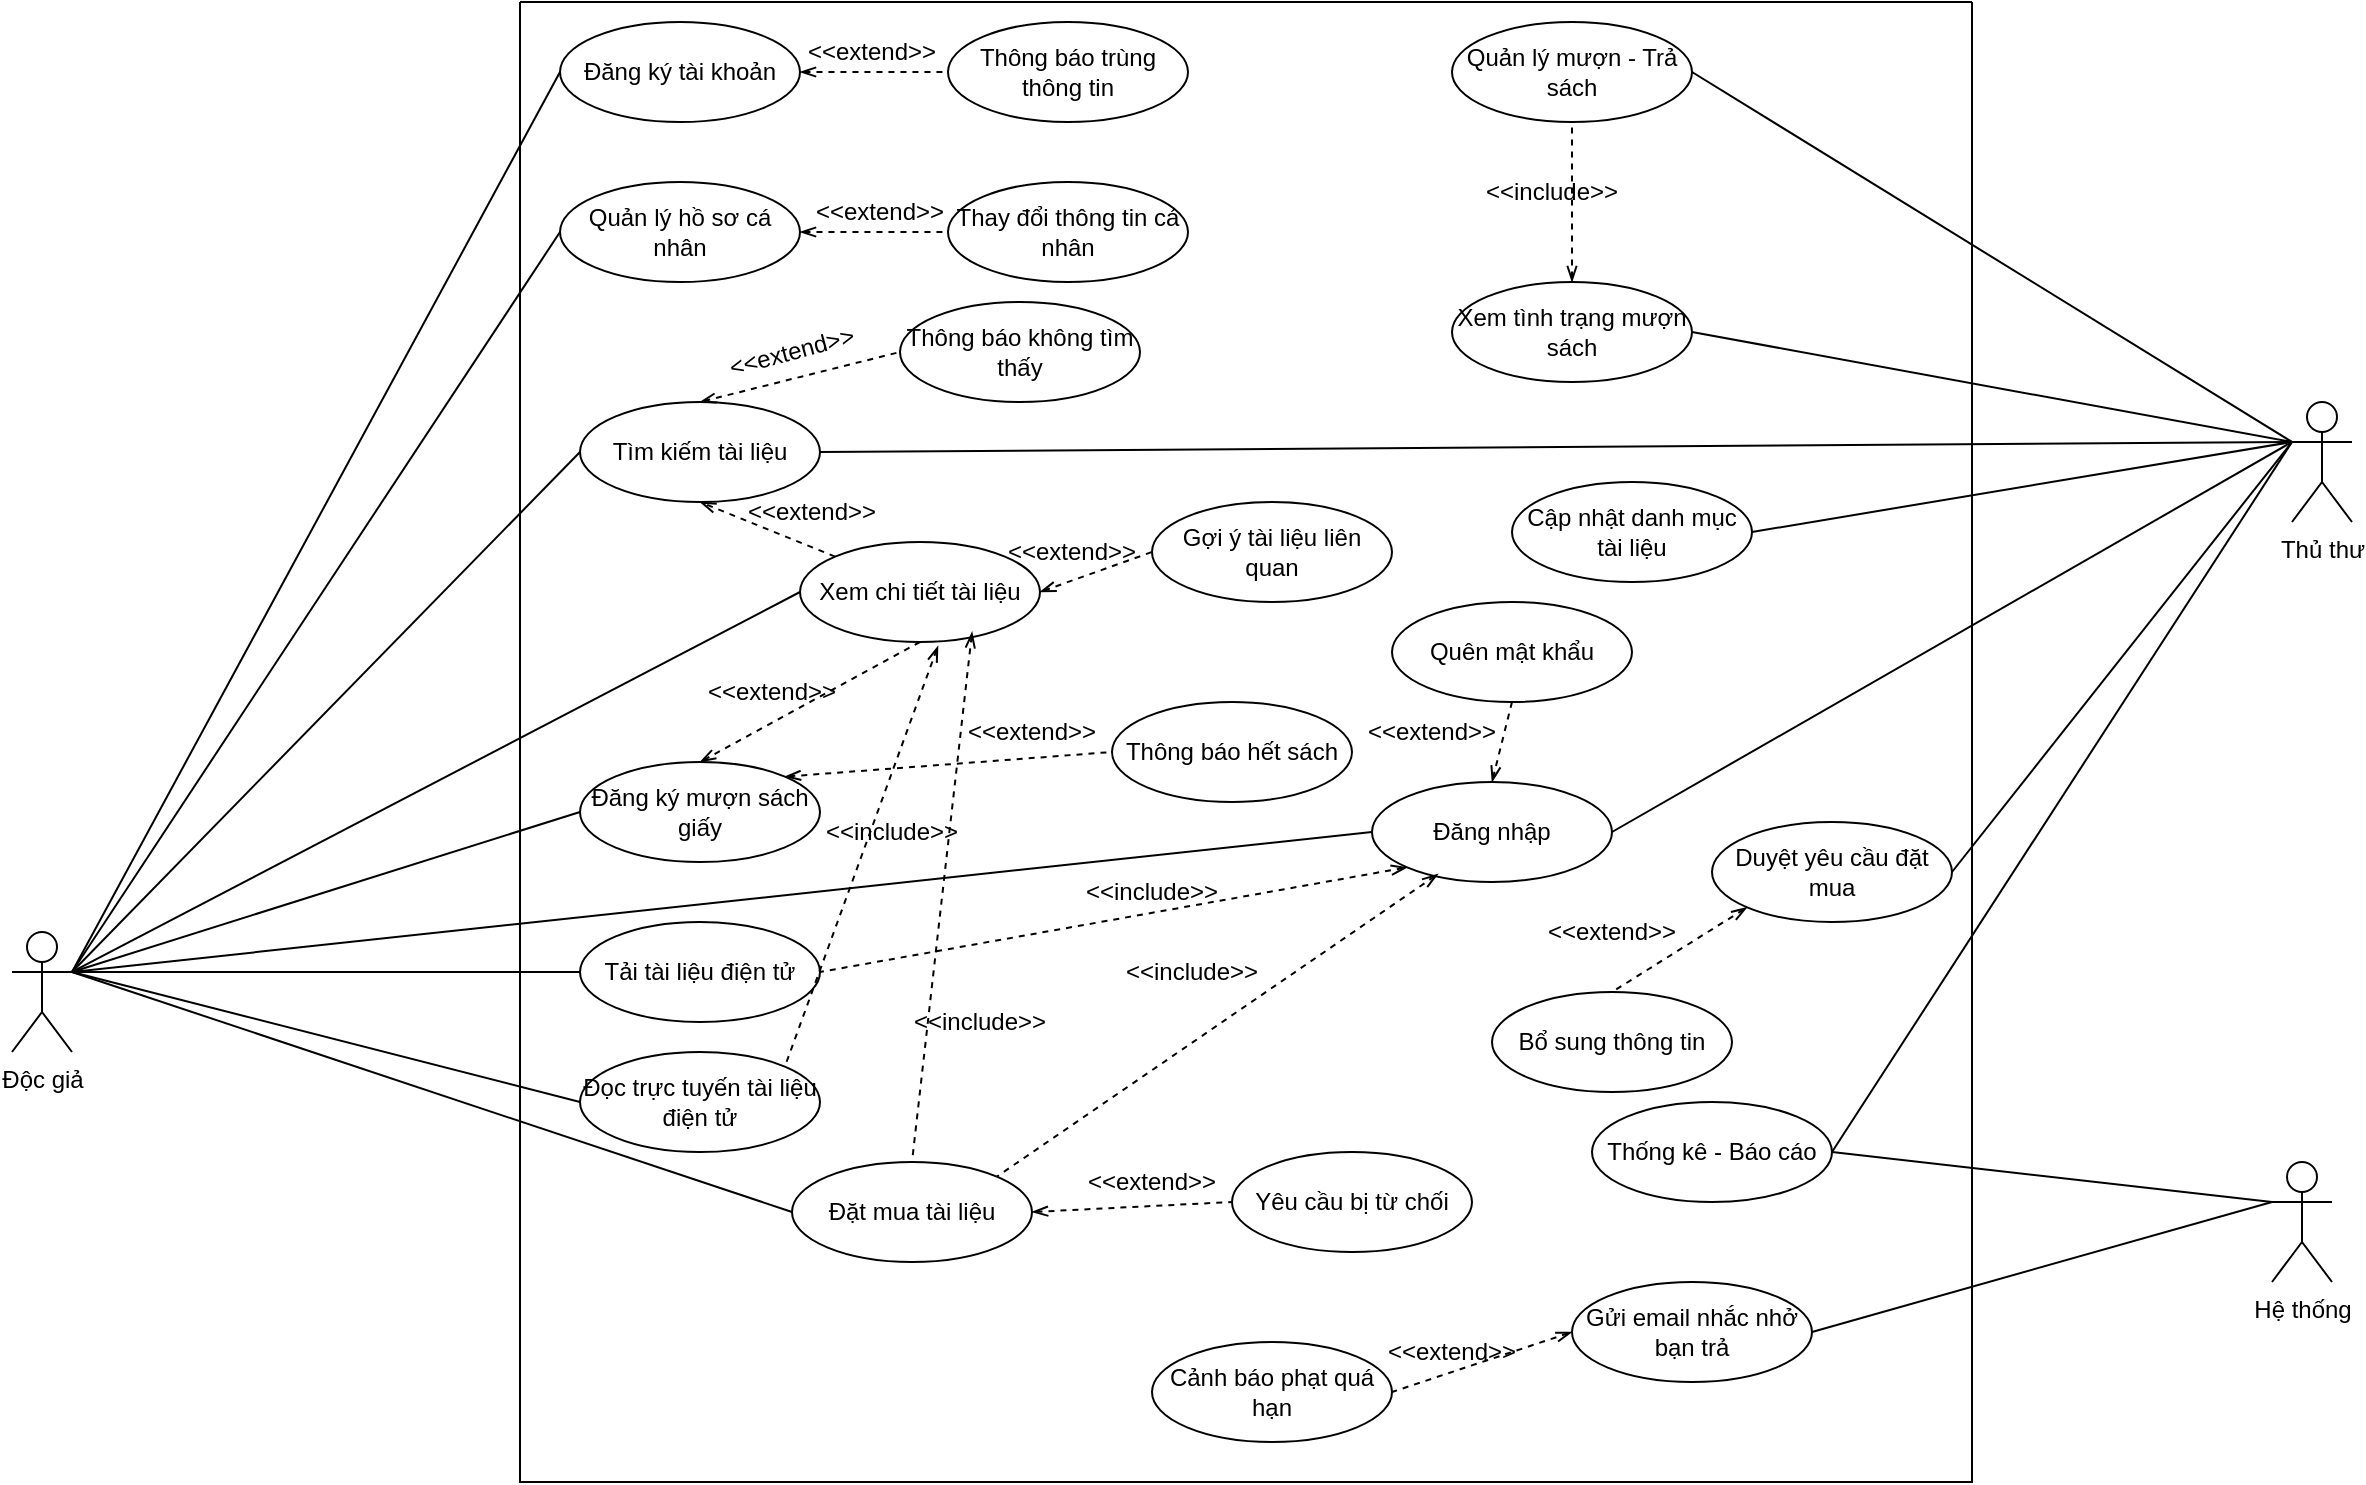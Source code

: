 <mxfile version="28.2.3">
  <diagram name="Trang-1" id="rn-aDboXYUXcxpTpMKXD">
    <mxGraphModel dx="2893" dy="811" grid="1" gridSize="10" guides="1" tooltips="1" connect="1" arrows="1" fold="1" page="1" pageScale="1" pageWidth="827" pageHeight="1169" math="0" shadow="0">
      <root>
        <mxCell id="0" />
        <mxCell id="1" parent="0" />
        <mxCell id="FvNyua4B0vI4wuUaa5z8-1" value="" style="swimlane;startSize=0;" vertex="1" parent="1">
          <mxGeometry x="104" y="30" width="726" height="740" as="geometry" />
        </mxCell>
        <mxCell id="FvNyua4B0vI4wuUaa5z8-2" value="Đăng ký tài khoản" style="ellipse;whiteSpace=wrap;html=1;" vertex="1" parent="FvNyua4B0vI4wuUaa5z8-1">
          <mxGeometry x="20" y="10" width="120" height="50" as="geometry" />
        </mxCell>
        <mxCell id="FvNyua4B0vI4wuUaa5z8-4" value="Quản lý hồ sơ cá nhân" style="ellipse;whiteSpace=wrap;html=1;" vertex="1" parent="FvNyua4B0vI4wuUaa5z8-1">
          <mxGeometry x="20" y="90" width="120" height="50" as="geometry" />
        </mxCell>
        <mxCell id="FvNyua4B0vI4wuUaa5z8-5" value="Tìm kiếm tài liệu" style="ellipse;whiteSpace=wrap;html=1;" vertex="1" parent="FvNyua4B0vI4wuUaa5z8-1">
          <mxGeometry x="30" y="200" width="120" height="50" as="geometry" />
        </mxCell>
        <mxCell id="FvNyua4B0vI4wuUaa5z8-6" value="Xem chi tiết tài liệu" style="ellipse;whiteSpace=wrap;html=1;" vertex="1" parent="FvNyua4B0vI4wuUaa5z8-1">
          <mxGeometry x="140" y="270" width="120" height="50" as="geometry" />
        </mxCell>
        <mxCell id="FvNyua4B0vI4wuUaa5z8-7" value="Đọc trực tuyến tài liệu điện tử" style="ellipse;whiteSpace=wrap;html=1;" vertex="1" parent="FvNyua4B0vI4wuUaa5z8-1">
          <mxGeometry x="30" y="525" width="120" height="50" as="geometry" />
        </mxCell>
        <mxCell id="FvNyua4B0vI4wuUaa5z8-8" value="Tải tài liệu điện tử" style="ellipse;whiteSpace=wrap;html=1;" vertex="1" parent="FvNyua4B0vI4wuUaa5z8-1">
          <mxGeometry x="30" y="460" width="120" height="50" as="geometry" />
        </mxCell>
        <mxCell id="FvNyua4B0vI4wuUaa5z8-9" value="Đăng ký mượn sách giấy" style="ellipse;whiteSpace=wrap;html=1;" vertex="1" parent="FvNyua4B0vI4wuUaa5z8-1">
          <mxGeometry x="30" y="380" width="120" height="50" as="geometry" />
        </mxCell>
        <mxCell id="FvNyua4B0vI4wuUaa5z8-10" value="Đặt mua tài liệu" style="ellipse;whiteSpace=wrap;html=1;" vertex="1" parent="FvNyua4B0vI4wuUaa5z8-1">
          <mxGeometry x="136" y="580" width="120" height="50" as="geometry" />
        </mxCell>
        <mxCell id="FvNyua4B0vI4wuUaa5z8-11" value="Quản lý mượn - Trả sách" style="ellipse;whiteSpace=wrap;html=1;" vertex="1" parent="FvNyua4B0vI4wuUaa5z8-1">
          <mxGeometry x="466" y="10" width="120" height="50" as="geometry" />
        </mxCell>
        <mxCell id="FvNyua4B0vI4wuUaa5z8-12" value="Cập nhật danh mục tài liệu" style="ellipse;whiteSpace=wrap;html=1;" vertex="1" parent="FvNyua4B0vI4wuUaa5z8-1">
          <mxGeometry x="496" y="240" width="120" height="50" as="geometry" />
        </mxCell>
        <mxCell id="FvNyua4B0vI4wuUaa5z8-13" value="Duyệt yêu cầu đặt mua" style="ellipse;whiteSpace=wrap;html=1;" vertex="1" parent="FvNyua4B0vI4wuUaa5z8-1">
          <mxGeometry x="596" y="410" width="120" height="50" as="geometry" />
        </mxCell>
        <mxCell id="FvNyua4B0vI4wuUaa5z8-15" value="Xem tình trạng mượn sách" style="ellipse;whiteSpace=wrap;html=1;" vertex="1" parent="FvNyua4B0vI4wuUaa5z8-1">
          <mxGeometry x="466" y="140" width="120" height="50" as="geometry" />
        </mxCell>
        <mxCell id="FvNyua4B0vI4wuUaa5z8-16" value="Gửi email nhắc nhở bạn trả" style="ellipse;whiteSpace=wrap;html=1;" vertex="1" parent="FvNyua4B0vI4wuUaa5z8-1">
          <mxGeometry x="526" y="640" width="120" height="50" as="geometry" />
        </mxCell>
        <mxCell id="FvNyua4B0vI4wuUaa5z8-17" value="Thống kê - Báo cáo" style="ellipse;whiteSpace=wrap;html=1;" vertex="1" parent="FvNyua4B0vI4wuUaa5z8-1">
          <mxGeometry x="536" y="550" width="120" height="50" as="geometry" />
        </mxCell>
        <mxCell id="FvNyua4B0vI4wuUaa5z8-41" value="" style="endArrow=openThin;dashed=1;html=1;strokeWidth=1;rounded=0;entryX=0.5;entryY=1;entryDx=0;entryDy=0;exitX=0;exitY=0;exitDx=0;exitDy=0;endFill=0;startArrow=none;startFill=0;" edge="1" parent="FvNyua4B0vI4wuUaa5z8-1" source="FvNyua4B0vI4wuUaa5z8-6" target="FvNyua4B0vI4wuUaa5z8-5">
          <mxGeometry width="50" height="50" relative="1" as="geometry">
            <mxPoint x="280" y="440" as="sourcePoint" />
            <mxPoint x="330" y="390" as="targetPoint" />
          </mxGeometry>
        </mxCell>
        <mxCell id="FvNyua4B0vI4wuUaa5z8-47" value="" style="endArrow=openThin;dashed=1;html=1;strokeWidth=1;rounded=0;entryX=0.5;entryY=0;entryDx=0;entryDy=0;exitX=0.5;exitY=1;exitDx=0;exitDy=0;endFill=0;startArrow=none;startFill=0;" edge="1" parent="FvNyua4B0vI4wuUaa5z8-1" source="FvNyua4B0vI4wuUaa5z8-6" target="FvNyua4B0vI4wuUaa5z8-9">
          <mxGeometry width="50" height="50" relative="1" as="geometry">
            <mxPoint x="348" y="189" as="sourcePoint" />
            <mxPoint x="180" y="765" as="targetPoint" />
          </mxGeometry>
        </mxCell>
        <mxCell id="FvNyua4B0vI4wuUaa5z8-49" value="Thông báo trùng thông tin" style="ellipse;whiteSpace=wrap;html=1;" vertex="1" parent="FvNyua4B0vI4wuUaa5z8-1">
          <mxGeometry x="214" y="10" width="120" height="50" as="geometry" />
        </mxCell>
        <mxCell id="FvNyua4B0vI4wuUaa5z8-50" value="" style="endArrow=none;dashed=1;html=1;strokeWidth=1;rounded=0;entryX=0;entryY=0.5;entryDx=0;entryDy=0;exitX=1;exitY=0.5;exitDx=0;exitDy=0;endFill=0;startArrow=openThin;startFill=0;" edge="1" parent="FvNyua4B0vI4wuUaa5z8-1" source="FvNyua4B0vI4wuUaa5z8-2" target="FvNyua4B0vI4wuUaa5z8-49">
          <mxGeometry width="50" height="50" relative="1" as="geometry">
            <mxPoint x="330" y="190" as="sourcePoint" />
            <mxPoint x="180" y="585" as="targetPoint" />
          </mxGeometry>
        </mxCell>
        <mxCell id="FvNyua4B0vI4wuUaa5z8-51" value="Quên mật khẩu" style="ellipse;whiteSpace=wrap;html=1;" vertex="1" parent="FvNyua4B0vI4wuUaa5z8-1">
          <mxGeometry x="436" y="300" width="120" height="50" as="geometry" />
        </mxCell>
        <mxCell id="FvNyua4B0vI4wuUaa5z8-53" value="Thay đổi thông tin cá nhân" style="ellipse;whiteSpace=wrap;html=1;" vertex="1" parent="FvNyua4B0vI4wuUaa5z8-1">
          <mxGeometry x="214" y="90" width="120" height="50" as="geometry" />
        </mxCell>
        <mxCell id="FvNyua4B0vI4wuUaa5z8-54" value="" style="endArrow=none;dashed=1;html=1;strokeWidth=1;rounded=0;entryX=0;entryY=0.5;entryDx=0;entryDy=0;exitX=1;exitY=0.5;exitDx=0;exitDy=0;endFill=0;startArrow=openThin;startFill=0;" edge="1" parent="FvNyua4B0vI4wuUaa5z8-1" source="FvNyua4B0vI4wuUaa5z8-4" target="FvNyua4B0vI4wuUaa5z8-53">
          <mxGeometry width="50" height="50" relative="1" as="geometry">
            <mxPoint x="150" y="45" as="sourcePoint" />
            <mxPoint x="224" y="45" as="targetPoint" />
          </mxGeometry>
        </mxCell>
        <mxCell id="FvNyua4B0vI4wuUaa5z8-55" value="Thông báo không tìm thấy" style="ellipse;whiteSpace=wrap;html=1;" vertex="1" parent="FvNyua4B0vI4wuUaa5z8-1">
          <mxGeometry x="190" y="150" width="120" height="50" as="geometry" />
        </mxCell>
        <mxCell id="FvNyua4B0vI4wuUaa5z8-56" value="" style="endArrow=none;dashed=1;html=1;strokeWidth=1;rounded=0;entryX=0;entryY=0.5;entryDx=0;entryDy=0;exitX=0.5;exitY=0;exitDx=0;exitDy=0;endFill=0;startArrow=openThin;startFill=0;" edge="1" parent="FvNyua4B0vI4wuUaa5z8-1" source="FvNyua4B0vI4wuUaa5z8-5" target="FvNyua4B0vI4wuUaa5z8-55">
          <mxGeometry width="50" height="50" relative="1" as="geometry">
            <mxPoint x="150" y="45" as="sourcePoint" />
            <mxPoint x="224" y="45" as="targetPoint" />
          </mxGeometry>
        </mxCell>
        <mxCell id="FvNyua4B0vI4wuUaa5z8-57" value="Gợi ý tài liệu liên quan" style="ellipse;whiteSpace=wrap;html=1;" vertex="1" parent="FvNyua4B0vI4wuUaa5z8-1">
          <mxGeometry x="316" y="250" width="120" height="50" as="geometry" />
        </mxCell>
        <mxCell id="FvNyua4B0vI4wuUaa5z8-58" value="" style="endArrow=none;dashed=1;html=1;strokeWidth=1;rounded=0;entryX=0;entryY=0.5;entryDx=0;entryDy=0;exitX=1;exitY=0.5;exitDx=0;exitDy=0;endFill=0;startArrow=openThin;startFill=0;" edge="1" parent="FvNyua4B0vI4wuUaa5z8-1" source="FvNyua4B0vI4wuUaa5z8-6" target="FvNyua4B0vI4wuUaa5z8-57">
          <mxGeometry width="50" height="50" relative="1" as="geometry">
            <mxPoint x="100" y="210" as="sourcePoint" />
            <mxPoint x="200" y="185" as="targetPoint" />
          </mxGeometry>
        </mxCell>
        <mxCell id="FvNyua4B0vI4wuUaa5z8-3" value="Đăng nhập" style="ellipse;whiteSpace=wrap;html=1;" vertex="1" parent="FvNyua4B0vI4wuUaa5z8-1">
          <mxGeometry x="426" y="390" width="120" height="50" as="geometry" />
        </mxCell>
        <mxCell id="FvNyua4B0vI4wuUaa5z8-43" value="" style="endArrow=none;dashed=1;html=1;strokeWidth=1;rounded=0;entryX=1;entryY=0.5;entryDx=0;entryDy=0;exitX=0;exitY=1;exitDx=0;exitDy=0;endFill=0;startArrow=openThin;startFill=0;" edge="1" parent="FvNyua4B0vI4wuUaa5z8-1" source="FvNyua4B0vI4wuUaa5z8-3" target="FvNyua4B0vI4wuUaa5z8-8">
          <mxGeometry width="50" height="50" relative="1" as="geometry">
            <mxPoint x="120" y="400" as="sourcePoint" />
            <mxPoint x="120" y="330" as="targetPoint" />
          </mxGeometry>
        </mxCell>
        <mxCell id="FvNyua4B0vI4wuUaa5z8-45" value="" style="endArrow=none;dashed=1;html=1;strokeWidth=1;rounded=0;entryX=1;entryY=0;entryDx=0;entryDy=0;exitX=0.275;exitY=0.92;exitDx=0;exitDy=0;endFill=0;startArrow=openThin;startFill=0;exitPerimeter=0;" edge="1" parent="FvNyua4B0vI4wuUaa5z8-1" source="FvNyua4B0vI4wuUaa5z8-3" target="FvNyua4B0vI4wuUaa5z8-10">
          <mxGeometry width="50" height="50" relative="1" as="geometry">
            <mxPoint x="330" y="190" as="sourcePoint" />
            <mxPoint x="180" y="585" as="targetPoint" />
          </mxGeometry>
        </mxCell>
        <mxCell id="FvNyua4B0vI4wuUaa5z8-52" value="" style="endArrow=none;dashed=1;html=1;strokeWidth=1;rounded=0;entryX=0.5;entryY=1;entryDx=0;entryDy=0;exitX=0.5;exitY=0;exitDx=0;exitDy=0;endFill=0;startArrow=openThin;startFill=0;" edge="1" parent="FvNyua4B0vI4wuUaa5z8-1" source="FvNyua4B0vI4wuUaa5z8-3" target="FvNyua4B0vI4wuUaa5z8-51">
          <mxGeometry width="50" height="50" relative="1" as="geometry">
            <mxPoint x="180" y="95" as="sourcePoint" />
            <mxPoint x="240" y="45" as="targetPoint" />
          </mxGeometry>
        </mxCell>
        <mxCell id="FvNyua4B0vI4wuUaa5z8-59" value="Thông báo hết sách" style="ellipse;whiteSpace=wrap;html=1;" vertex="1" parent="FvNyua4B0vI4wuUaa5z8-1">
          <mxGeometry x="296" y="350" width="120" height="50" as="geometry" />
        </mxCell>
        <mxCell id="FvNyua4B0vI4wuUaa5z8-60" value="" style="endArrow=none;dashed=1;html=1;strokeWidth=1;rounded=0;entryX=0;entryY=0.5;entryDx=0;entryDy=0;exitX=1;exitY=0;exitDx=0;exitDy=0;endFill=0;startArrow=openThin;startFill=0;" edge="1" parent="FvNyua4B0vI4wuUaa5z8-1" source="FvNyua4B0vI4wuUaa5z8-9" target="FvNyua4B0vI4wuUaa5z8-59">
          <mxGeometry width="50" height="50" relative="1" as="geometry">
            <mxPoint x="100" y="210" as="sourcePoint" />
            <mxPoint x="200" y="185" as="targetPoint" />
          </mxGeometry>
        </mxCell>
        <mxCell id="FvNyua4B0vI4wuUaa5z8-61" value="Yêu cầu bị từ chối" style="ellipse;whiteSpace=wrap;html=1;" vertex="1" parent="FvNyua4B0vI4wuUaa5z8-1">
          <mxGeometry x="356" y="575" width="120" height="50" as="geometry" />
        </mxCell>
        <mxCell id="FvNyua4B0vI4wuUaa5z8-62" value="" style="endArrow=none;dashed=1;html=1;strokeWidth=1;rounded=0;entryX=0;entryY=0.5;entryDx=0;entryDy=0;exitX=1;exitY=0.5;exitDx=0;exitDy=0;endFill=0;startArrow=openThin;startFill=0;" edge="1" parent="FvNyua4B0vI4wuUaa5z8-1" source="FvNyua4B0vI4wuUaa5z8-10" target="FvNyua4B0vI4wuUaa5z8-61">
          <mxGeometry width="50" height="50" relative="1" as="geometry">
            <mxPoint x="130" y="420" as="sourcePoint" />
            <mxPoint x="210" y="475" as="targetPoint" />
          </mxGeometry>
        </mxCell>
        <mxCell id="FvNyua4B0vI4wuUaa5z8-63" value="" style="endArrow=none;dashed=1;html=1;strokeWidth=1;rounded=0;entryX=0.5;entryY=1;entryDx=0;entryDy=0;exitX=0.5;exitY=0;exitDx=0;exitDy=0;endFill=0;startArrow=openThin;startFill=0;" edge="1" parent="FvNyua4B0vI4wuUaa5z8-1" source="FvNyua4B0vI4wuUaa5z8-15" target="FvNyua4B0vI4wuUaa5z8-11">
          <mxGeometry width="50" height="50" relative="1" as="geometry">
            <mxPoint x="168" y="287" as="sourcePoint" />
            <mxPoint x="100" y="260" as="targetPoint" />
          </mxGeometry>
        </mxCell>
        <mxCell id="FvNyua4B0vI4wuUaa5z8-64" value="Bổ sung thông tin" style="ellipse;whiteSpace=wrap;html=1;" vertex="1" parent="FvNyua4B0vI4wuUaa5z8-1">
          <mxGeometry x="486" y="495" width="120" height="50" as="geometry" />
        </mxCell>
        <mxCell id="FvNyua4B0vI4wuUaa5z8-65" value="" style="endArrow=none;dashed=1;html=1;strokeWidth=1;rounded=0;entryX=0.5;entryY=0;entryDx=0;entryDy=0;exitX=0;exitY=1;exitDx=0;exitDy=0;endFill=0;startArrow=openThin;startFill=0;" edge="1" parent="FvNyua4B0vI4wuUaa5z8-1" source="FvNyua4B0vI4wuUaa5z8-13" target="FvNyua4B0vI4wuUaa5z8-64">
          <mxGeometry width="50" height="50" relative="1" as="geometry">
            <mxPoint x="391" y="439" as="sourcePoint" />
            <mxPoint x="138" y="617" as="targetPoint" />
          </mxGeometry>
        </mxCell>
        <mxCell id="FvNyua4B0vI4wuUaa5z8-66" value="Cảnh báo phạt quá hạn" style="ellipse;whiteSpace=wrap;html=1;" vertex="1" parent="FvNyua4B0vI4wuUaa5z8-1">
          <mxGeometry x="316" y="670" width="120" height="50" as="geometry" />
        </mxCell>
        <mxCell id="FvNyua4B0vI4wuUaa5z8-67" value="" style="endArrow=none;dashed=1;html=1;strokeWidth=1;rounded=0;entryX=1;entryY=0.5;entryDx=0;entryDy=0;exitX=0;exitY=0.5;exitDx=0;exitDy=0;endFill=0;startArrow=openThin;startFill=0;" edge="1" parent="FvNyua4B0vI4wuUaa5z8-1" source="FvNyua4B0vI4wuUaa5z8-16" target="FvNyua4B0vI4wuUaa5z8-66">
          <mxGeometry width="50" height="50" relative="1" as="geometry">
            <mxPoint x="391" y="439" as="sourcePoint" />
            <mxPoint x="138" y="617" as="targetPoint" />
          </mxGeometry>
        </mxCell>
        <mxCell id="FvNyua4B0vI4wuUaa5z8-68" value="&amp;lt;&amp;lt;extend&amp;gt;&amp;gt;" style="text;html=1;align=center;verticalAlign=middle;whiteSpace=wrap;rounded=0;" vertex="1" parent="FvNyua4B0vI4wuUaa5z8-1">
          <mxGeometry x="146" y="10" width="60" height="30" as="geometry" />
        </mxCell>
        <mxCell id="FvNyua4B0vI4wuUaa5z8-69" value="&amp;lt;&amp;lt;extend&amp;gt;&amp;gt;" style="text;html=1;align=center;verticalAlign=middle;whiteSpace=wrap;rounded=0;" vertex="1" parent="FvNyua4B0vI4wuUaa5z8-1">
          <mxGeometry x="150" y="90" width="60" height="30" as="geometry" />
        </mxCell>
        <mxCell id="FvNyua4B0vI4wuUaa5z8-70" value="&amp;lt;&amp;lt;extend&amp;gt;&amp;gt;" style="text;html=1;align=center;verticalAlign=middle;whiteSpace=wrap;rounded=0;rotation=-15;" vertex="1" parent="FvNyua4B0vI4wuUaa5z8-1">
          <mxGeometry x="106" y="160" width="60" height="30" as="geometry" />
        </mxCell>
        <mxCell id="FvNyua4B0vI4wuUaa5z8-71" value="&amp;lt;&amp;lt;extend&amp;gt;&amp;gt;" style="text;html=1;align=center;verticalAlign=middle;whiteSpace=wrap;rounded=0;rotation=0;" vertex="1" parent="FvNyua4B0vI4wuUaa5z8-1">
          <mxGeometry x="116" y="240" width="60" height="30" as="geometry" />
        </mxCell>
        <mxCell id="FvNyua4B0vI4wuUaa5z8-72" value="&amp;lt;&amp;lt;extend&amp;gt;&amp;gt;" style="text;html=1;align=center;verticalAlign=middle;whiteSpace=wrap;rounded=0;rotation=0;" vertex="1" parent="FvNyua4B0vI4wuUaa5z8-1">
          <mxGeometry x="246" y="260" width="60" height="30" as="geometry" />
        </mxCell>
        <mxCell id="FvNyua4B0vI4wuUaa5z8-73" value="&amp;lt;&amp;lt;extend&amp;gt;&amp;gt;" style="text;html=1;align=center;verticalAlign=middle;whiteSpace=wrap;rounded=0;rotation=0;" vertex="1" parent="FvNyua4B0vI4wuUaa5z8-1">
          <mxGeometry x="96" y="330" width="60" height="30" as="geometry" />
        </mxCell>
        <mxCell id="FvNyua4B0vI4wuUaa5z8-74" value="&amp;lt;&amp;lt;extend&amp;gt;&amp;gt;" style="text;html=1;align=center;verticalAlign=middle;whiteSpace=wrap;rounded=0;rotation=0;" vertex="1" parent="FvNyua4B0vI4wuUaa5z8-1">
          <mxGeometry x="226" y="350" width="60" height="30" as="geometry" />
        </mxCell>
        <mxCell id="FvNyua4B0vI4wuUaa5z8-75" value="&amp;lt;&amp;lt;extend&amp;gt;&amp;gt;" style="text;html=1;align=center;verticalAlign=middle;whiteSpace=wrap;rounded=0;rotation=0;" vertex="1" parent="FvNyua4B0vI4wuUaa5z8-1">
          <mxGeometry x="426" y="350" width="60" height="30" as="geometry" />
        </mxCell>
        <mxCell id="FvNyua4B0vI4wuUaa5z8-76" value="&amp;lt;&amp;lt;extend&amp;gt;&amp;gt;" style="text;html=1;align=center;verticalAlign=middle;whiteSpace=wrap;rounded=0;rotation=0;" vertex="1" parent="FvNyua4B0vI4wuUaa5z8-1">
          <mxGeometry x="516" y="450" width="60" height="30" as="geometry" />
        </mxCell>
        <mxCell id="FvNyua4B0vI4wuUaa5z8-77" value="&amp;lt;&amp;lt;extend&amp;gt;&amp;gt;" style="text;html=1;align=center;verticalAlign=middle;whiteSpace=wrap;rounded=0;rotation=0;" vertex="1" parent="FvNyua4B0vI4wuUaa5z8-1">
          <mxGeometry x="286" y="575" width="60" height="30" as="geometry" />
        </mxCell>
        <mxCell id="FvNyua4B0vI4wuUaa5z8-78" value="&amp;lt;&amp;lt;extend&amp;gt;&amp;gt;" style="text;html=1;align=center;verticalAlign=middle;whiteSpace=wrap;rounded=0;rotation=0;" vertex="1" parent="FvNyua4B0vI4wuUaa5z8-1">
          <mxGeometry x="436" y="660" width="60" height="30" as="geometry" />
        </mxCell>
        <mxCell id="FvNyua4B0vI4wuUaa5z8-80" value="&amp;lt;&amp;lt;include&amp;gt;&amp;gt;" style="text;html=1;align=center;verticalAlign=middle;whiteSpace=wrap;rounded=0;" vertex="1" parent="FvNyua4B0vI4wuUaa5z8-1">
          <mxGeometry x="286" y="430" width="60" height="30" as="geometry" />
        </mxCell>
        <mxCell id="FvNyua4B0vI4wuUaa5z8-81" value="&amp;lt;&amp;lt;include&amp;gt;&amp;gt;" style="text;html=1;align=center;verticalAlign=middle;whiteSpace=wrap;rounded=0;" vertex="1" parent="FvNyua4B0vI4wuUaa5z8-1">
          <mxGeometry x="306" y="470" width="60" height="30" as="geometry" />
        </mxCell>
        <mxCell id="FvNyua4B0vI4wuUaa5z8-82" value="&amp;lt;&amp;lt;include&amp;gt;&amp;gt;" style="text;html=1;align=center;verticalAlign=middle;whiteSpace=wrap;rounded=0;" vertex="1" parent="FvNyua4B0vI4wuUaa5z8-1">
          <mxGeometry x="486" y="80" width="60" height="30" as="geometry" />
        </mxCell>
        <mxCell id="FvNyua4B0vI4wuUaa5z8-83" value="" style="endArrow=none;dashed=1;html=1;strokeWidth=1;rounded=0;entryX=1;entryY=0;entryDx=0;entryDy=0;exitX=0.575;exitY=1.04;exitDx=0;exitDy=0;endFill=0;startArrow=openThin;startFill=0;exitPerimeter=0;" edge="1" parent="FvNyua4B0vI4wuUaa5z8-1" source="FvNyua4B0vI4wuUaa5z8-6" target="FvNyua4B0vI4wuUaa5z8-7">
          <mxGeometry width="50" height="50" relative="1" as="geometry">
            <mxPoint x="391" y="439" as="sourcePoint" />
            <mxPoint x="138" y="617" as="targetPoint" />
          </mxGeometry>
        </mxCell>
        <mxCell id="FvNyua4B0vI4wuUaa5z8-84" value="&amp;lt;&amp;lt;include&amp;gt;&amp;gt;" style="text;html=1;align=center;verticalAlign=middle;whiteSpace=wrap;rounded=0;" vertex="1" parent="FvNyua4B0vI4wuUaa5z8-1">
          <mxGeometry x="156" y="400" width="60" height="30" as="geometry" />
        </mxCell>
        <mxCell id="FvNyua4B0vI4wuUaa5z8-86" value="" style="endArrow=none;dashed=1;html=1;strokeWidth=1;rounded=0;entryX=0.5;entryY=0;entryDx=0;entryDy=0;exitX=0.717;exitY=0.9;exitDx=0;exitDy=0;endFill=0;startArrow=openThin;startFill=0;exitPerimeter=0;" edge="1" parent="FvNyua4B0vI4wuUaa5z8-1" source="FvNyua4B0vI4wuUaa5z8-6" target="FvNyua4B0vI4wuUaa5z8-10">
          <mxGeometry width="50" height="50" relative="1" as="geometry">
            <mxPoint x="219" y="332" as="sourcePoint" />
            <mxPoint x="142" y="542" as="targetPoint" />
          </mxGeometry>
        </mxCell>
        <mxCell id="FvNyua4B0vI4wuUaa5z8-87" value="&amp;lt;&amp;lt;include&amp;gt;&amp;gt;" style="text;html=1;align=center;verticalAlign=middle;whiteSpace=wrap;rounded=0;" vertex="1" parent="FvNyua4B0vI4wuUaa5z8-1">
          <mxGeometry x="200" y="495" width="60" height="30" as="geometry" />
        </mxCell>
        <mxCell id="FvNyua4B0vI4wuUaa5z8-18" value="Độc giả" style="shape=umlActor;verticalLabelPosition=bottom;verticalAlign=top;html=1;outlineConnect=0;" vertex="1" parent="1">
          <mxGeometry x="-150" y="495" width="30" height="60" as="geometry" />
        </mxCell>
        <mxCell id="FvNyua4B0vI4wuUaa5z8-19" value="" style="endArrow=none;html=1;rounded=0;entryX=0;entryY=0.5;entryDx=0;entryDy=0;exitX=1;exitY=0.333;exitDx=0;exitDy=0;exitPerimeter=0;" edge="1" parent="1" source="FvNyua4B0vI4wuUaa5z8-18" target="FvNyua4B0vI4wuUaa5z8-2">
          <mxGeometry width="50" height="50" relative="1" as="geometry">
            <mxPoint x="390" y="440" as="sourcePoint" />
            <mxPoint x="440" y="390" as="targetPoint" />
          </mxGeometry>
        </mxCell>
        <mxCell id="FvNyua4B0vI4wuUaa5z8-20" value="" style="endArrow=none;html=1;rounded=0;exitX=1;exitY=0.333;exitDx=0;exitDy=0;exitPerimeter=0;entryX=0;entryY=0.5;entryDx=0;entryDy=0;" edge="1" parent="1" source="FvNyua4B0vI4wuUaa5z8-18" target="FvNyua4B0vI4wuUaa5z8-3">
          <mxGeometry width="50" height="50" relative="1" as="geometry">
            <mxPoint x="390" y="440" as="sourcePoint" />
            <mxPoint x="440" y="390" as="targetPoint" />
          </mxGeometry>
        </mxCell>
        <mxCell id="FvNyua4B0vI4wuUaa5z8-21" value="" style="endArrow=none;html=1;rounded=0;exitX=1;exitY=0.333;exitDx=0;exitDy=0;exitPerimeter=0;entryX=0;entryY=0.5;entryDx=0;entryDy=0;" edge="1" parent="1" source="FvNyua4B0vI4wuUaa5z8-18" target="FvNyua4B0vI4wuUaa5z8-4">
          <mxGeometry width="50" height="50" relative="1" as="geometry">
            <mxPoint x="390" y="440" as="sourcePoint" />
            <mxPoint x="440" y="390" as="targetPoint" />
          </mxGeometry>
        </mxCell>
        <mxCell id="FvNyua4B0vI4wuUaa5z8-22" value="" style="endArrow=none;html=1;rounded=0;exitX=1;exitY=0.333;exitDx=0;exitDy=0;exitPerimeter=0;entryX=0;entryY=0.5;entryDx=0;entryDy=0;" edge="1" parent="1" source="FvNyua4B0vI4wuUaa5z8-18" target="FvNyua4B0vI4wuUaa5z8-5">
          <mxGeometry width="50" height="50" relative="1" as="geometry">
            <mxPoint x="390" y="440" as="sourcePoint" />
            <mxPoint x="440" y="390" as="targetPoint" />
          </mxGeometry>
        </mxCell>
        <mxCell id="FvNyua4B0vI4wuUaa5z8-23" value="" style="endArrow=none;html=1;rounded=0;exitX=1;exitY=0.333;exitDx=0;exitDy=0;exitPerimeter=0;entryX=0;entryY=0.5;entryDx=0;entryDy=0;" edge="1" parent="1" source="FvNyua4B0vI4wuUaa5z8-18" target="FvNyua4B0vI4wuUaa5z8-6">
          <mxGeometry width="50" height="50" relative="1" as="geometry">
            <mxPoint x="390" y="440" as="sourcePoint" />
            <mxPoint x="440" y="390" as="targetPoint" />
          </mxGeometry>
        </mxCell>
        <mxCell id="FvNyua4B0vI4wuUaa5z8-24" value="" style="endArrow=none;html=1;rounded=0;exitX=1;exitY=0.333;exitDx=0;exitDy=0;exitPerimeter=0;entryX=0;entryY=0.5;entryDx=0;entryDy=0;" edge="1" parent="1" source="FvNyua4B0vI4wuUaa5z8-18" target="FvNyua4B0vI4wuUaa5z8-7">
          <mxGeometry width="50" height="50" relative="1" as="geometry">
            <mxPoint x="390" y="440" as="sourcePoint" />
            <mxPoint x="440" y="390" as="targetPoint" />
          </mxGeometry>
        </mxCell>
        <mxCell id="FvNyua4B0vI4wuUaa5z8-25" value="" style="endArrow=none;html=1;rounded=0;exitX=1;exitY=0.333;exitDx=0;exitDy=0;exitPerimeter=0;entryX=0;entryY=0.5;entryDx=0;entryDy=0;" edge="1" parent="1" source="FvNyua4B0vI4wuUaa5z8-18" target="FvNyua4B0vI4wuUaa5z8-8">
          <mxGeometry width="50" height="50" relative="1" as="geometry">
            <mxPoint x="390" y="440" as="sourcePoint" />
            <mxPoint x="440" y="390" as="targetPoint" />
          </mxGeometry>
        </mxCell>
        <mxCell id="FvNyua4B0vI4wuUaa5z8-26" value="" style="endArrow=none;html=1;rounded=0;exitX=1;exitY=0.333;exitDx=0;exitDy=0;exitPerimeter=0;entryX=0;entryY=0.5;entryDx=0;entryDy=0;" edge="1" parent="1" source="FvNyua4B0vI4wuUaa5z8-18" target="FvNyua4B0vI4wuUaa5z8-9">
          <mxGeometry width="50" height="50" relative="1" as="geometry">
            <mxPoint x="390" y="440" as="sourcePoint" />
            <mxPoint x="440" y="390" as="targetPoint" />
          </mxGeometry>
        </mxCell>
        <mxCell id="FvNyua4B0vI4wuUaa5z8-27" value="" style="endArrow=none;html=1;rounded=0;exitX=1;exitY=0.333;exitDx=0;exitDy=0;exitPerimeter=0;entryX=0;entryY=0.5;entryDx=0;entryDy=0;" edge="1" parent="1" source="FvNyua4B0vI4wuUaa5z8-18" target="FvNyua4B0vI4wuUaa5z8-10">
          <mxGeometry width="50" height="50" relative="1" as="geometry">
            <mxPoint x="390" y="440" as="sourcePoint" />
            <mxPoint x="440" y="390" as="targetPoint" />
          </mxGeometry>
        </mxCell>
        <mxCell id="FvNyua4B0vI4wuUaa5z8-28" value="Thủ thư" style="shape=umlActor;verticalLabelPosition=bottom;verticalAlign=top;html=1;outlineConnect=0;" vertex="1" parent="1">
          <mxGeometry x="990" y="230" width="30" height="60" as="geometry" />
        </mxCell>
        <mxCell id="FvNyua4B0vI4wuUaa5z8-29" value="" style="endArrow=none;html=1;rounded=0;exitX=0;exitY=0.333;exitDx=0;exitDy=0;exitPerimeter=0;entryX=1;entryY=0.5;entryDx=0;entryDy=0;" edge="1" parent="1" source="FvNyua4B0vI4wuUaa5z8-28" target="FvNyua4B0vI4wuUaa5z8-3">
          <mxGeometry width="50" height="50" relative="1" as="geometry">
            <mxPoint x="390" y="440" as="sourcePoint" />
            <mxPoint x="440" y="390" as="targetPoint" />
          </mxGeometry>
        </mxCell>
        <mxCell id="FvNyua4B0vI4wuUaa5z8-30" value="" style="endArrow=none;html=1;rounded=0;exitX=0;exitY=0.333;exitDx=0;exitDy=0;exitPerimeter=0;entryX=1;entryY=0.5;entryDx=0;entryDy=0;" edge="1" parent="1" source="FvNyua4B0vI4wuUaa5z8-28" target="FvNyua4B0vI4wuUaa5z8-5">
          <mxGeometry width="50" height="50" relative="1" as="geometry">
            <mxPoint x="390" y="440" as="sourcePoint" />
            <mxPoint x="440" y="390" as="targetPoint" />
          </mxGeometry>
        </mxCell>
        <mxCell id="FvNyua4B0vI4wuUaa5z8-32" value="" style="endArrow=none;html=1;rounded=0;entryX=0;entryY=0.333;entryDx=0;entryDy=0;entryPerimeter=0;exitX=1;exitY=0.5;exitDx=0;exitDy=0;" edge="1" parent="1" source="FvNyua4B0vI4wuUaa5z8-11" target="FvNyua4B0vI4wuUaa5z8-28">
          <mxGeometry width="50" height="50" relative="1" as="geometry">
            <mxPoint x="390" y="440" as="sourcePoint" />
            <mxPoint x="440" y="390" as="targetPoint" />
          </mxGeometry>
        </mxCell>
        <mxCell id="FvNyua4B0vI4wuUaa5z8-34" value="" style="endArrow=none;html=1;rounded=0;entryX=0;entryY=0.333;entryDx=0;entryDy=0;entryPerimeter=0;exitX=1;exitY=0.5;exitDx=0;exitDy=0;" edge="1" parent="1" source="FvNyua4B0vI4wuUaa5z8-12" target="FvNyua4B0vI4wuUaa5z8-28">
          <mxGeometry width="50" height="50" relative="1" as="geometry">
            <mxPoint x="390" y="440" as="sourcePoint" />
            <mxPoint x="440" y="390" as="targetPoint" />
          </mxGeometry>
        </mxCell>
        <mxCell id="FvNyua4B0vI4wuUaa5z8-35" value="" style="endArrow=none;html=1;rounded=0;entryX=0;entryY=0.333;entryDx=0;entryDy=0;entryPerimeter=0;exitX=1;exitY=0.5;exitDx=0;exitDy=0;" edge="1" parent="1" source="FvNyua4B0vI4wuUaa5z8-13" target="FvNyua4B0vI4wuUaa5z8-28">
          <mxGeometry width="50" height="50" relative="1" as="geometry">
            <mxPoint x="390" y="440" as="sourcePoint" />
            <mxPoint x="440" y="390" as="targetPoint" />
          </mxGeometry>
        </mxCell>
        <mxCell id="FvNyua4B0vI4wuUaa5z8-36" value="" style="endArrow=none;html=1;rounded=0;entryX=0;entryY=0.333;entryDx=0;entryDy=0;entryPerimeter=0;exitX=1;exitY=0.5;exitDx=0;exitDy=0;" edge="1" parent="1" source="FvNyua4B0vI4wuUaa5z8-15" target="FvNyua4B0vI4wuUaa5z8-28">
          <mxGeometry width="50" height="50" relative="1" as="geometry">
            <mxPoint x="390" y="440" as="sourcePoint" />
            <mxPoint x="440" y="390" as="targetPoint" />
          </mxGeometry>
        </mxCell>
        <mxCell id="FvNyua4B0vI4wuUaa5z8-37" value="" style="endArrow=none;html=1;rounded=0;entryX=0;entryY=0.333;entryDx=0;entryDy=0;entryPerimeter=0;exitX=1;exitY=0.5;exitDx=0;exitDy=0;" edge="1" parent="1" source="FvNyua4B0vI4wuUaa5z8-17" target="FvNyua4B0vI4wuUaa5z8-28">
          <mxGeometry width="50" height="50" relative="1" as="geometry">
            <mxPoint x="390" y="440" as="sourcePoint" />
            <mxPoint x="440" y="390" as="targetPoint" />
          </mxGeometry>
        </mxCell>
        <mxCell id="FvNyua4B0vI4wuUaa5z8-38" value="Hệ thống" style="shape=umlActor;verticalLabelPosition=bottom;verticalAlign=top;html=1;outlineConnect=0;" vertex="1" parent="1">
          <mxGeometry x="980" y="610" width="30" height="60" as="geometry" />
        </mxCell>
        <mxCell id="FvNyua4B0vI4wuUaa5z8-39" value="" style="endArrow=none;html=1;rounded=0;entryX=0;entryY=0.333;entryDx=0;entryDy=0;entryPerimeter=0;exitX=1;exitY=0.5;exitDx=0;exitDy=0;" edge="1" parent="1" source="FvNyua4B0vI4wuUaa5z8-17" target="FvNyua4B0vI4wuUaa5z8-38">
          <mxGeometry width="50" height="50" relative="1" as="geometry">
            <mxPoint x="390" y="570" as="sourcePoint" />
            <mxPoint x="440" y="520" as="targetPoint" />
          </mxGeometry>
        </mxCell>
        <mxCell id="FvNyua4B0vI4wuUaa5z8-40" value="" style="endArrow=none;html=1;rounded=0;entryX=0;entryY=0.333;entryDx=0;entryDy=0;entryPerimeter=0;exitX=1;exitY=0.5;exitDx=0;exitDy=0;" edge="1" parent="1" source="FvNyua4B0vI4wuUaa5z8-16" target="FvNyua4B0vI4wuUaa5z8-38">
          <mxGeometry width="50" height="50" relative="1" as="geometry">
            <mxPoint x="390" y="570" as="sourcePoint" />
            <mxPoint x="440" y="520" as="targetPoint" />
          </mxGeometry>
        </mxCell>
      </root>
    </mxGraphModel>
  </diagram>
</mxfile>

